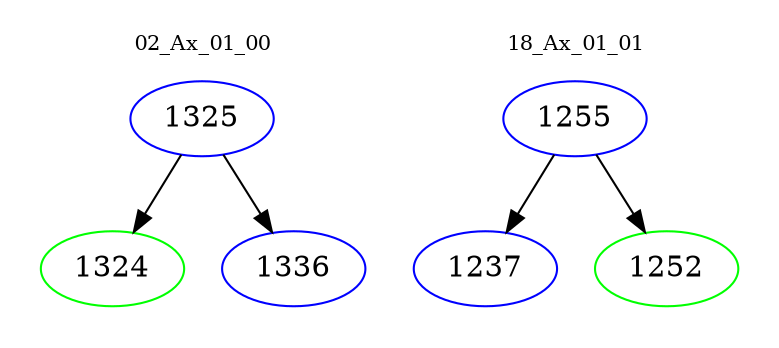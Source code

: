 digraph{
subgraph cluster_0 {
color = white
label = "02_Ax_01_00";
fontsize=10;
T0_1325 [label="1325", color="blue"]
T0_1325 -> T0_1324 [color="black"]
T0_1324 [label="1324", color="green"]
T0_1325 -> T0_1336 [color="black"]
T0_1336 [label="1336", color="blue"]
}
subgraph cluster_1 {
color = white
label = "18_Ax_01_01";
fontsize=10;
T1_1255 [label="1255", color="blue"]
T1_1255 -> T1_1237 [color="black"]
T1_1237 [label="1237", color="blue"]
T1_1255 -> T1_1252 [color="black"]
T1_1252 [label="1252", color="green"]
}
}
